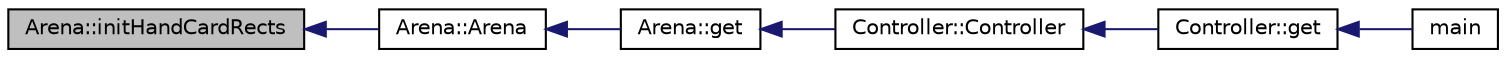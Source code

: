 digraph "Arena::initHandCardRects"
{
  bgcolor="transparent";
  edge [fontname="Helvetica",fontsize="10",labelfontname="Helvetica",labelfontsize="10"];
  node [fontname="Helvetica",fontsize="10",shape=record];
  rankdir="LR";
  Node165 [label="Arena::initHandCardRects",height=0.2,width=0.4,color="black", fillcolor="grey75", style="filled", fontcolor="black"];
  Node165 -> Node166 [dir="back",color="midnightblue",fontsize="10",style="solid",fontname="Helvetica"];
  Node166 [label="Arena::Arena",height=0.2,width=0.4,color="black",URL="$classArena.html#ac231225d501b4eb32e92b6d5bad0da36",tooltip="Rechteck der mit der Maus per drag and drop bewegten Karte. "];
  Node166 -> Node167 [dir="back",color="midnightblue",fontsize="10",style="solid",fontname="Helvetica"];
  Node167 [label="Arena::get",height=0.2,width=0.4,color="black",URL="$classArena.html#a249287d698837506f2b7579d49ada1c0",tooltip="Gibt die Instanz des Singletons zurück. "];
  Node167 -> Node168 [dir="back",color="midnightblue",fontsize="10",style="solid",fontname="Helvetica"];
  Node168 [label="Controller::Controller",height=0.2,width=0.4,color="black",URL="$classController.html#af888a35f7a377692726d81332edf08ab",tooltip="zeiger zum Speichern der Fensterposition "];
  Node168 -> Node169 [dir="back",color="midnightblue",fontsize="10",style="solid",fontname="Helvetica"];
  Node169 [label="Controller::get",height=0.2,width=0.4,color="black",URL="$classController.html#a87d4691f2730fd6263d16622e14780c9"];
  Node169 -> Node170 [dir="back",color="midnightblue",fontsize="10",style="solid",fontname="Helvetica"];
  Node170 [label="main",height=0.2,width=0.4,color="black",URL="$main_8cpp.html#a0ddf1224851353fc92bfbff6f499fa97"];
}
